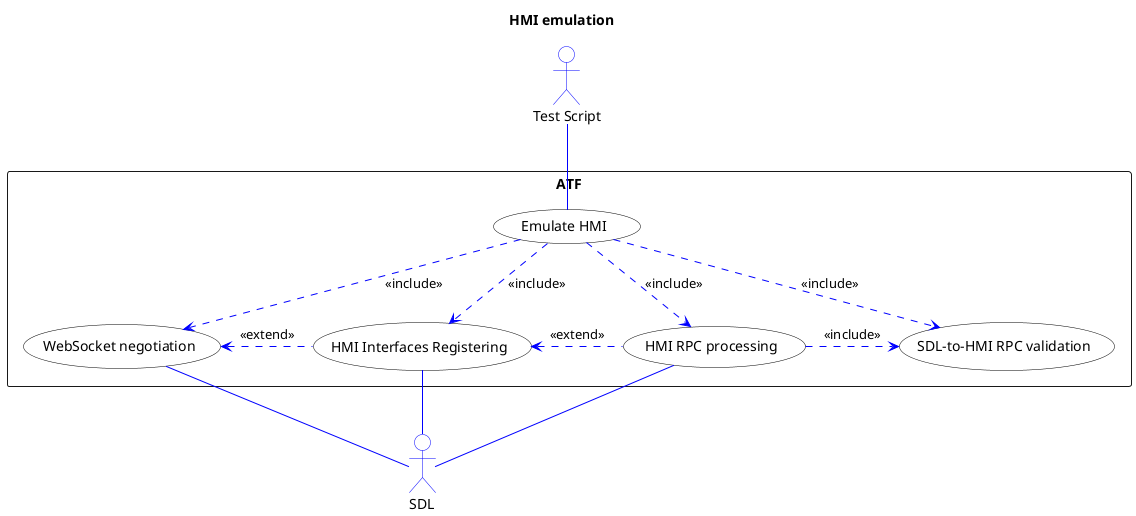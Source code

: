 @startuml
/'
It is a source file for ATF SAD diagram.
For further information, please, follow http://plantuml.com/
'/

skinparam shadowing false
skinparam actorBackgroundColor white
skinparam actorBorderColor blue
skinparam usecase {
	BackgroundColor white
	BorderColor black
	
	ArrowColor blue
	ActorBorderColor blue
}
'---------------------------
title HMI emulation

actor "Test Script" as :script:
actor :SDL:
rectangle ATF {
    usecase (Emulate HMI)                  as (e_hmi)
    usecase (WebSocket negotiation)        as (negotiation)
    usecase (HMI Interfaces Registering)   as (interfaces)
    usecase (HMI RPC processing)           as (processing)
    usecase (SDL-to-HMI RPC validation)    as (validation)
}

:script: -- (e_hmi)

(e_hmi) ..> (negotiation): <<include>>
(e_hmi) ..> (interfaces) : <<include>>
(e_hmi) ..> (processing) : <<include>>
(e_hmi) ..> (validation) : <<include>>

(negotiation) <. (interfaces) : <<extend>>
(interfaces)  <. (processing) : <<extend>>

(processing)  .> (validation) : <<include>>

:SDL: -up- (negotiation)
:SDL: -up- (interfaces)
:SDL: -up- (processing)

@enduml
